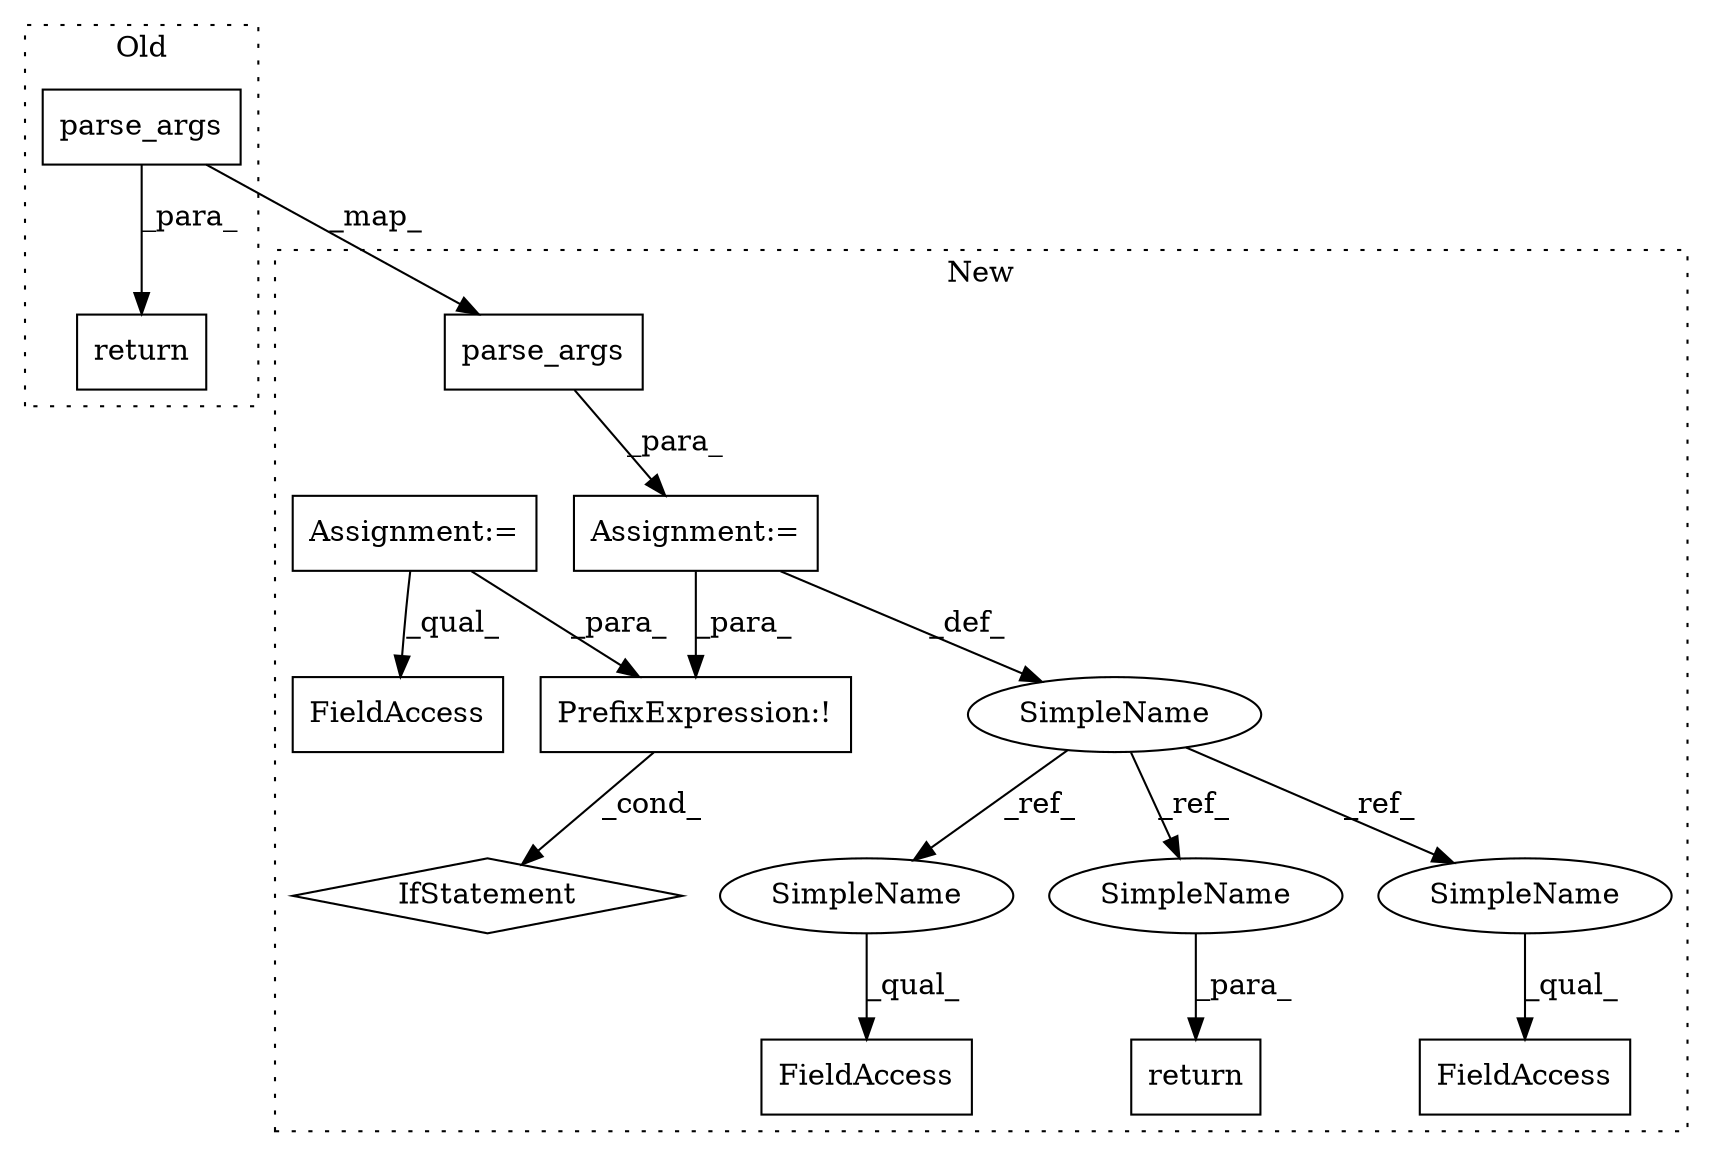 digraph G {
subgraph cluster0 {
1 [label="parse_args" a="32" s="702" l="12" shape="box"];
7 [label="return" a="41" s="688" l="7" shape="box"];
label = "Old";
style="dotted";
}
subgraph cluster1 {
2 [label="parse_args" a="32" s="795" l="12" shape="box"];
3 [label="Assignment:=" a="7" s="787" l="1" shape="box"];
4 [label="FieldAccess" a="22" s="955" l="26" shape="box"];
5 [label="FieldAccess" a="22" s="833" l="21" shape="box"];
6 [label="SimpleName" a="42" s="777" l="10" shape="ellipse"];
8 [label="IfStatement" a="25" s="935,982" l="4,2" shape="diamond"];
9 [label="return" a="41" s="1067" l="7" shape="box"];
10 [label="PrefixExpression:!" a="38" s="939" l="1" shape="box"];
11 [label="Assignment:=" a="7" s="463" l="2" shape="box"];
12 [label="FieldAccess" a="22" s="940" l="7" shape="box"];
13 [label="SimpleName" a="42" s="955" l="10" shape="ellipse"];
14 [label="SimpleName" a="42" s="833" l="10" shape="ellipse"];
15 [label="SimpleName" a="42" s="1074" l="10" shape="ellipse"];
label = "New";
style="dotted";
}
1 -> 2 [label="_map_"];
1 -> 7 [label="_para_"];
2 -> 3 [label="_para_"];
3 -> 6 [label="_def_"];
3 -> 10 [label="_para_"];
6 -> 15 [label="_ref_"];
6 -> 13 [label="_ref_"];
6 -> 14 [label="_ref_"];
10 -> 8 [label="_cond_"];
11 -> 12 [label="_qual_"];
11 -> 10 [label="_para_"];
13 -> 4 [label="_qual_"];
14 -> 5 [label="_qual_"];
15 -> 9 [label="_para_"];
}
